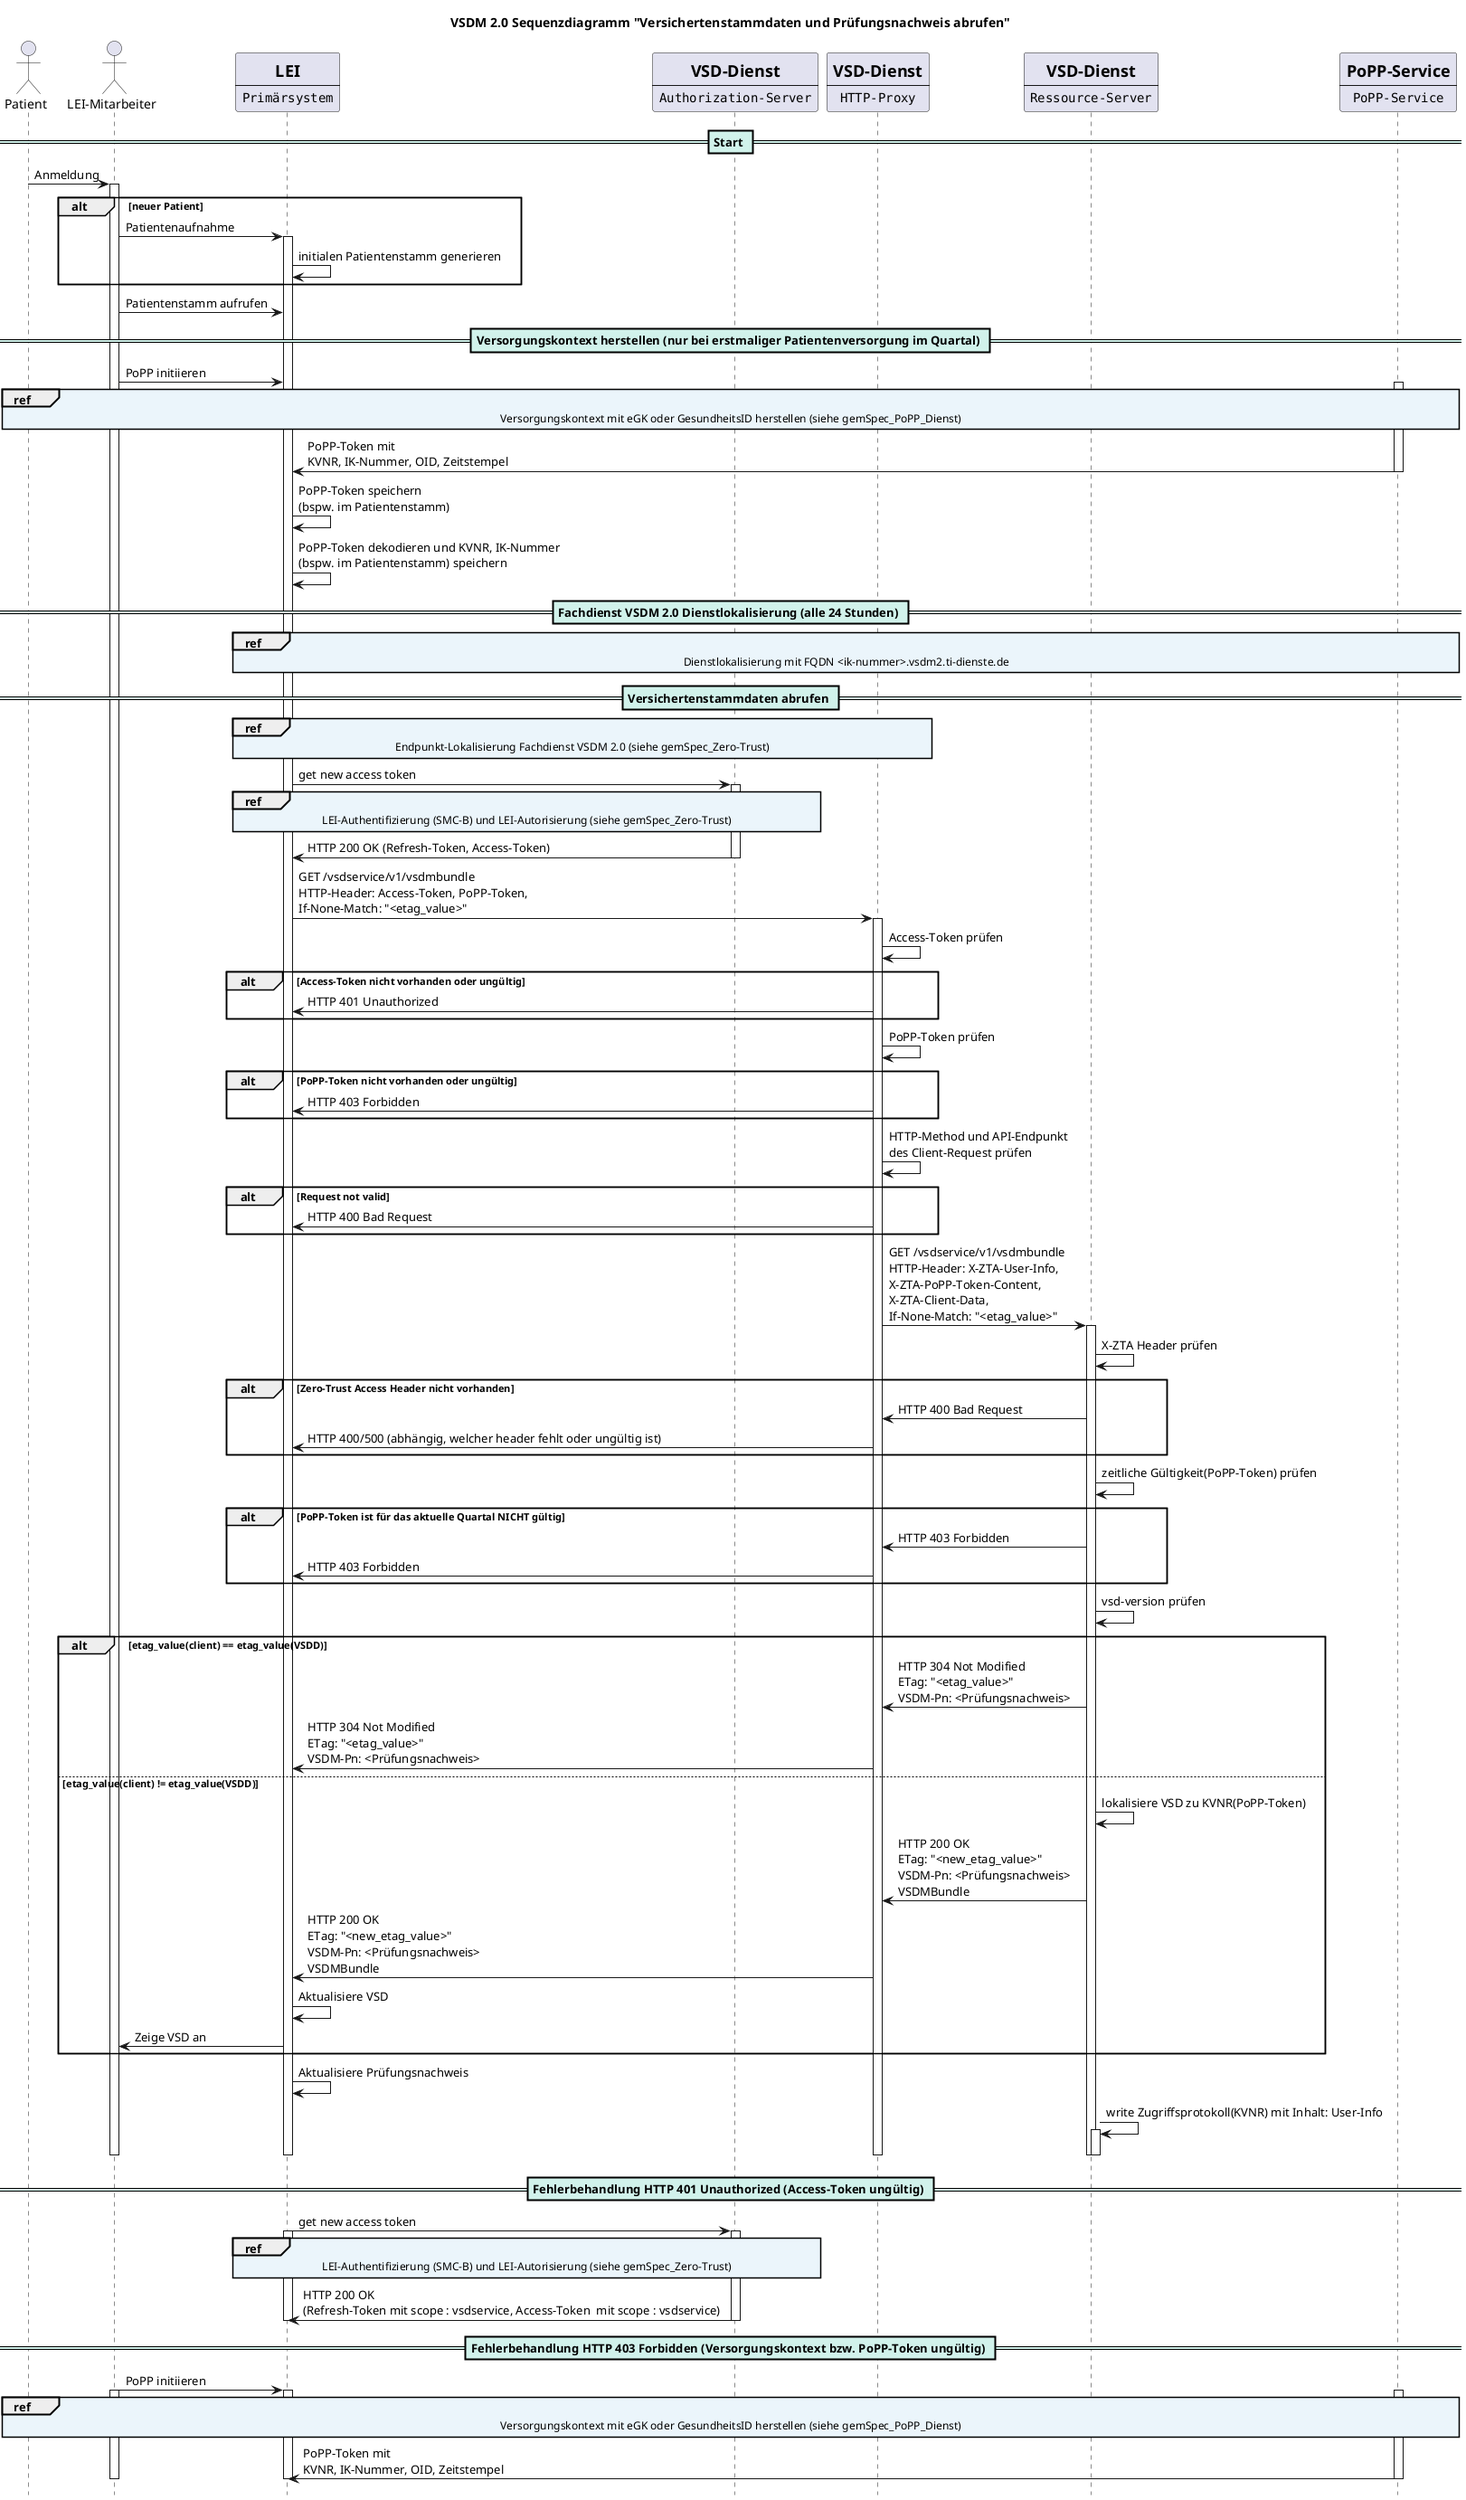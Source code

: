 @startuml VSDM 2.0 Sequenzdiagramm
hide footbox

title VSDM 2.0 Sequenzdiagramm "Versichertenstammdaten und Prüfungsnachweis abrufen"

actor Ver as "Patient"
actor LE as "LEI-Mitarbeiter"
participant PS order 1 [
	=LEI
	----
	""Primärsystem""
]
participant VSDD_AuthZ order 10 [
	=VSD-Dienst
	----
	""Authorization-Server""
]
participant VSDD_Proxy order 11 [
	=VSD-Dienst
	----
	""HTTP-Proxy""
]
participant VSDD_Server order 12 [
	=VSD-Dienst
	----
	""Ressource-Server""
]
participant PoPP order 20 [
	=PoPP-Service
	----
	""PoPP-Service""
]

<style>
  sequenceDiagram {
    reference {
      BackGroundColor #ebf5fb
    }
}
</style>
skinparam SequenceDividerBackgroundColor #d1f2eb

== Start == 
Ver -> LE: Anmeldung
activate LE
alt neuer Patient
	LE -> PS: Patientenaufnahme
	activate PS
	PS -> PS: initialen Patientenstamm generieren 
end
LE -> PS: Patientenstamm aufrufen

== Versorgungskontext herstellen (nur bei erstmaliger Patientenversorgung im Quartal) ==
'Versorgungskontext herstellen
LE -> PS: PoPP initiieren
activate PoPP
ref over Ver, PoPP : Versorgungskontext mit eGK oder GesundheitsID herstellen (siehe gemSpec_PoPP_Dienst)
PoPP -> PS : PoPP-Token mit \nKVNR, IK-Nummer, OID, Zeitstempel
deactivate PoPP
PS -> PS : PoPP-Token speichern \n(bspw. im Patientenstamm)
PS -> PS : PoPP-Token dekodieren und KVNR, IK-Nummer \n(bspw. im Patientenstamm) speichern

== Fachdienst VSDM 2.0 Dienstlokalisierung (alle 24 Stunden) ==
ref over PS, PoPP : Dienstlokalisierung mit FQDN <ik-nummer>.vsdm2.ti-dienste.de

== Versichertenstammdaten abrufen ==
' VSDD Endpunkte Lokalisieren
ref over PS, VSDD_Proxy : Endpunkt-Lokalisierung Fachdienst VSDM 2.0 (siehe gemSpec_Zero-Trust)
'Authentifizierung und AUtorisierung am VSDM AuthZ-Server durchführen
PS -> VSDD_AuthZ : get new access token
activate VSDD_AuthZ
ref over PS, VSDD_AuthZ : LEI-Authentifizierung (SMC-B) und LEI-Autorisierung (siehe gemSpec_Zero-Trust)
VSDD_AuthZ -> PS : HTTP 200 OK (Refresh-Token, Access-Token)
deactivate VSDD_AuthZ

PS -> VSDD_Proxy : GET /vsdservice/v1/vsdmbundle \nHTTP-Header: Access-Token, PoPP-Token, \nIf-None-Match: "<etag_value>"
activate VSDD_Proxy

VSDD_Proxy -> VSDD_Proxy : Access-Token prüfen
'Signatur, DPoP, scope : VSDService enthalten
alt Access-Token nicht vorhanden oder ungültig
    VSDD_Proxy -> PS : HTTP 401 Unauthorized
end

VSDD_Proxy -> VSDD_Proxy : PoPP-Token prüfen
'Signatur, TelematikID(Access-Token) = TelematikID(PoPP-Token)
alt PoPP-Token nicht vorhanden oder ungültig
	VSDD_Proxy -> PS : HTTP 403 Forbidden
end

VSDD_Proxy -> VSDD_Proxy : HTTP-Method und API-Endpunkt \ndes Client-Request prüfen
alt Request not valid
	VSDD_Proxy -> PS : HTTP 400 Bad Request
end

VSDD_Proxy -> VSDD_Server : GET /vsdservice/v1/vsdmbundle \nHTTP-Header: X-ZTA-User-Info, \nX-ZTA-PoPP-Token-Content, \nX-ZTA-Client-Data, \nIf-None-Match: "<etag_value>"
activate VSDD_Server

VSDD_Server -> VSDD_Server : X-ZTA Header prüfen
alt Zero-Trust Access Header nicht vorhanden
    VSDD_Server -> VSDD_Proxy : HTTP 400 Bad Request
    VSDD_Proxy -> PS : HTTP 400/500 (abhängig, welcher header fehlt oder ungültig ist)
end

VSDD_Server -> VSDD_Server : zeitliche Gültigkeit(PoPP-Token) prüfen
alt PoPP-Token ist für das aktuelle Quartal NICHT gültig
    VSDD_Server -> VSDD_Proxy : HTTP 403 Forbidden
    VSDD_Proxy -> PS : HTTP 403 Forbidden
end

VSDD_Server -> VSDD_Server : vsd-version prüfen
alt etag_value(client) == etag_value(VSDD)
	VSDD_Server -> VSDD_Proxy : HTTP 304 Not Modified \nETag: "<etag_value>" \nVSDM-Pn: <Prüfungsnachweis>
	VSDD_Proxy -> PS : HTTP 304 Not Modified \nETag: "<etag_value>" \nVSDM-Pn: <Prüfungsnachweis>
else etag_value(client) != etag_value(VSDD)
	VSDD_Server -> VSDD_Server : lokalisiere VSD zu KVNR(PoPP-Token)
	VSDD_Server -> VSDD_Proxy : HTTP 200 OK \nETag: "<new_etag_value>" \nVSDM-Pn: <Prüfungsnachweis>\nVSDMBundle
	VSDD_Proxy -> PS : HTTP 200 OK \nETag: "<new_etag_value>" \nVSDM-Pn: <Prüfungsnachweis>\nVSDMBundle
	PS -> PS : Aktualisiere VSD
	PS -> LE : Zeige VSD an
end

PS -> PS : Aktualisiere Prüfungsnachweis
VSDD_Server -> VSDD_Server : write Zugriffsprotokoll(KVNR) mit Inhalt: User-Info
activate VSDD_Server
deactivate PS
deactivate VSDD_Proxy
deactivate VSDD_Server
deactivate VSDD_Server
deactivate LE

== Fehlerbehandlung HTTP 401 Unauthorized (Access-Token ungültig) ==
'Authentifizierung und AUtorisierung am VSDM AuthZ-Server durchführen
PS -> VSDD_AuthZ : get new access token
activate PS
activate VSDD_AuthZ
ref over PS, VSDD_AuthZ : LEI-Authentifizierung (SMC-B) und LEI-Autorisierung (siehe gemSpec_Zero-Trust)
VSDD_AuthZ -> PS : HTTP 200 OK \n(Refresh-Token mit scope : vsdservice, Access-Token  mit scope : vsdservice)
deactivate PS
deactivate VSDD_AuthZ

== Fehlerbehandlung HTTP 403 Forbidden (Versorgungskontext bzw. PoPP-Token ungültig) ==
LE -> PS: PoPP initiieren
activate LE
activate PS
activate PoPP
ref over Ver, LE, PS, VSDD_AuthZ, VSDD_Proxy, VSDD_Server, PoPP : Versorgungskontext mit eGK oder GesundheitsID herstellen (siehe gemSpec_PoPP_Dienst)
PoPP -> PS : PoPP-Token mit\nKVNR, IK-Nummer, OID, Zeitstempel
deactivate LE
deactivate PS
deactivate PoPP

@enduml